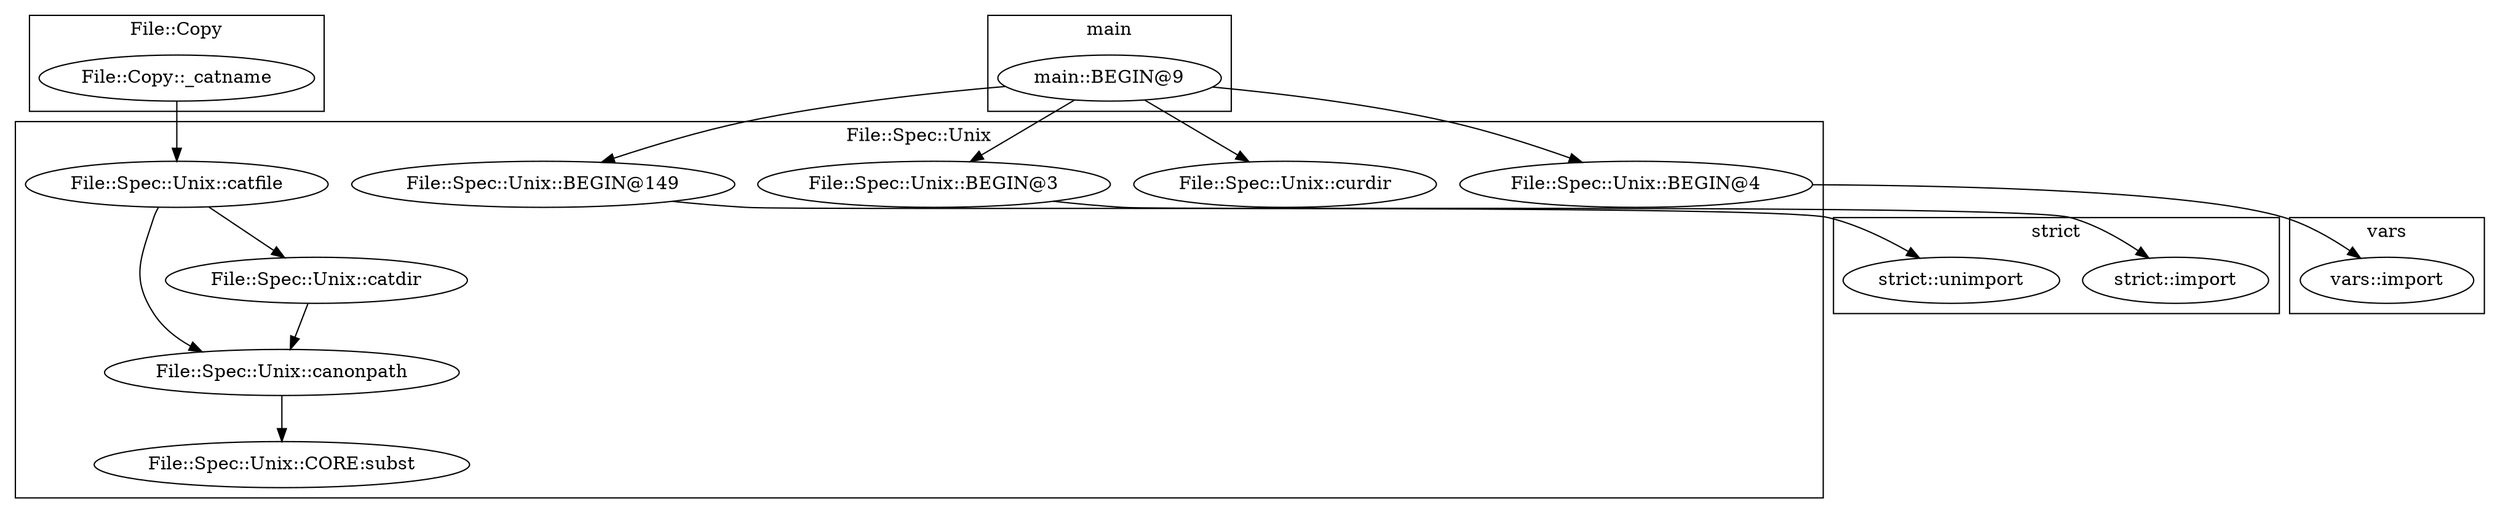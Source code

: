 digraph {
graph [overlap=false]
subgraph cluster_File_Spec_Unix {
	label="File::Spec::Unix";
	"File::Spec::Unix::curdir";
	"File::Spec::Unix::canonpath";
	"File::Spec::Unix::catfile";
	"File::Spec::Unix::BEGIN@149";
	"File::Spec::Unix::BEGIN@4";
	"File::Spec::Unix::BEGIN@3";
	"File::Spec::Unix::CORE:subst";
	"File::Spec::Unix::catdir";
}
subgraph cluster_File_Copy {
	label="File::Copy";
	"File::Copy::_catname";
}
subgraph cluster_vars {
	label="vars";
	"vars::import";
}
subgraph cluster_main {
	label="main";
	"main::BEGIN@9";
}
subgraph cluster_strict {
	label="strict";
	"strict::import";
	"strict::unimport";
}
"main::BEGIN@9" -> "File::Spec::Unix::BEGIN@149";
"File::Spec::Unix::BEGIN@149" -> "strict::unimport";
"File::Spec::Unix::catfile" -> "File::Spec::Unix::canonpath";
"File::Spec::Unix::catdir" -> "File::Spec::Unix::canonpath";
"main::BEGIN@9" -> "File::Spec::Unix::BEGIN@3";
"main::BEGIN@9" -> "File::Spec::Unix::curdir";
"File::Spec::Unix::BEGIN@4" -> "vars::import";
"File::Spec::Unix::catfile" -> "File::Spec::Unix::catdir";
"File::Copy::_catname" -> "File::Spec::Unix::catfile";
"main::BEGIN@9" -> "File::Spec::Unix::BEGIN@4";
"File::Spec::Unix::BEGIN@3" -> "strict::import";
"File::Spec::Unix::canonpath" -> "File::Spec::Unix::CORE:subst";
}
